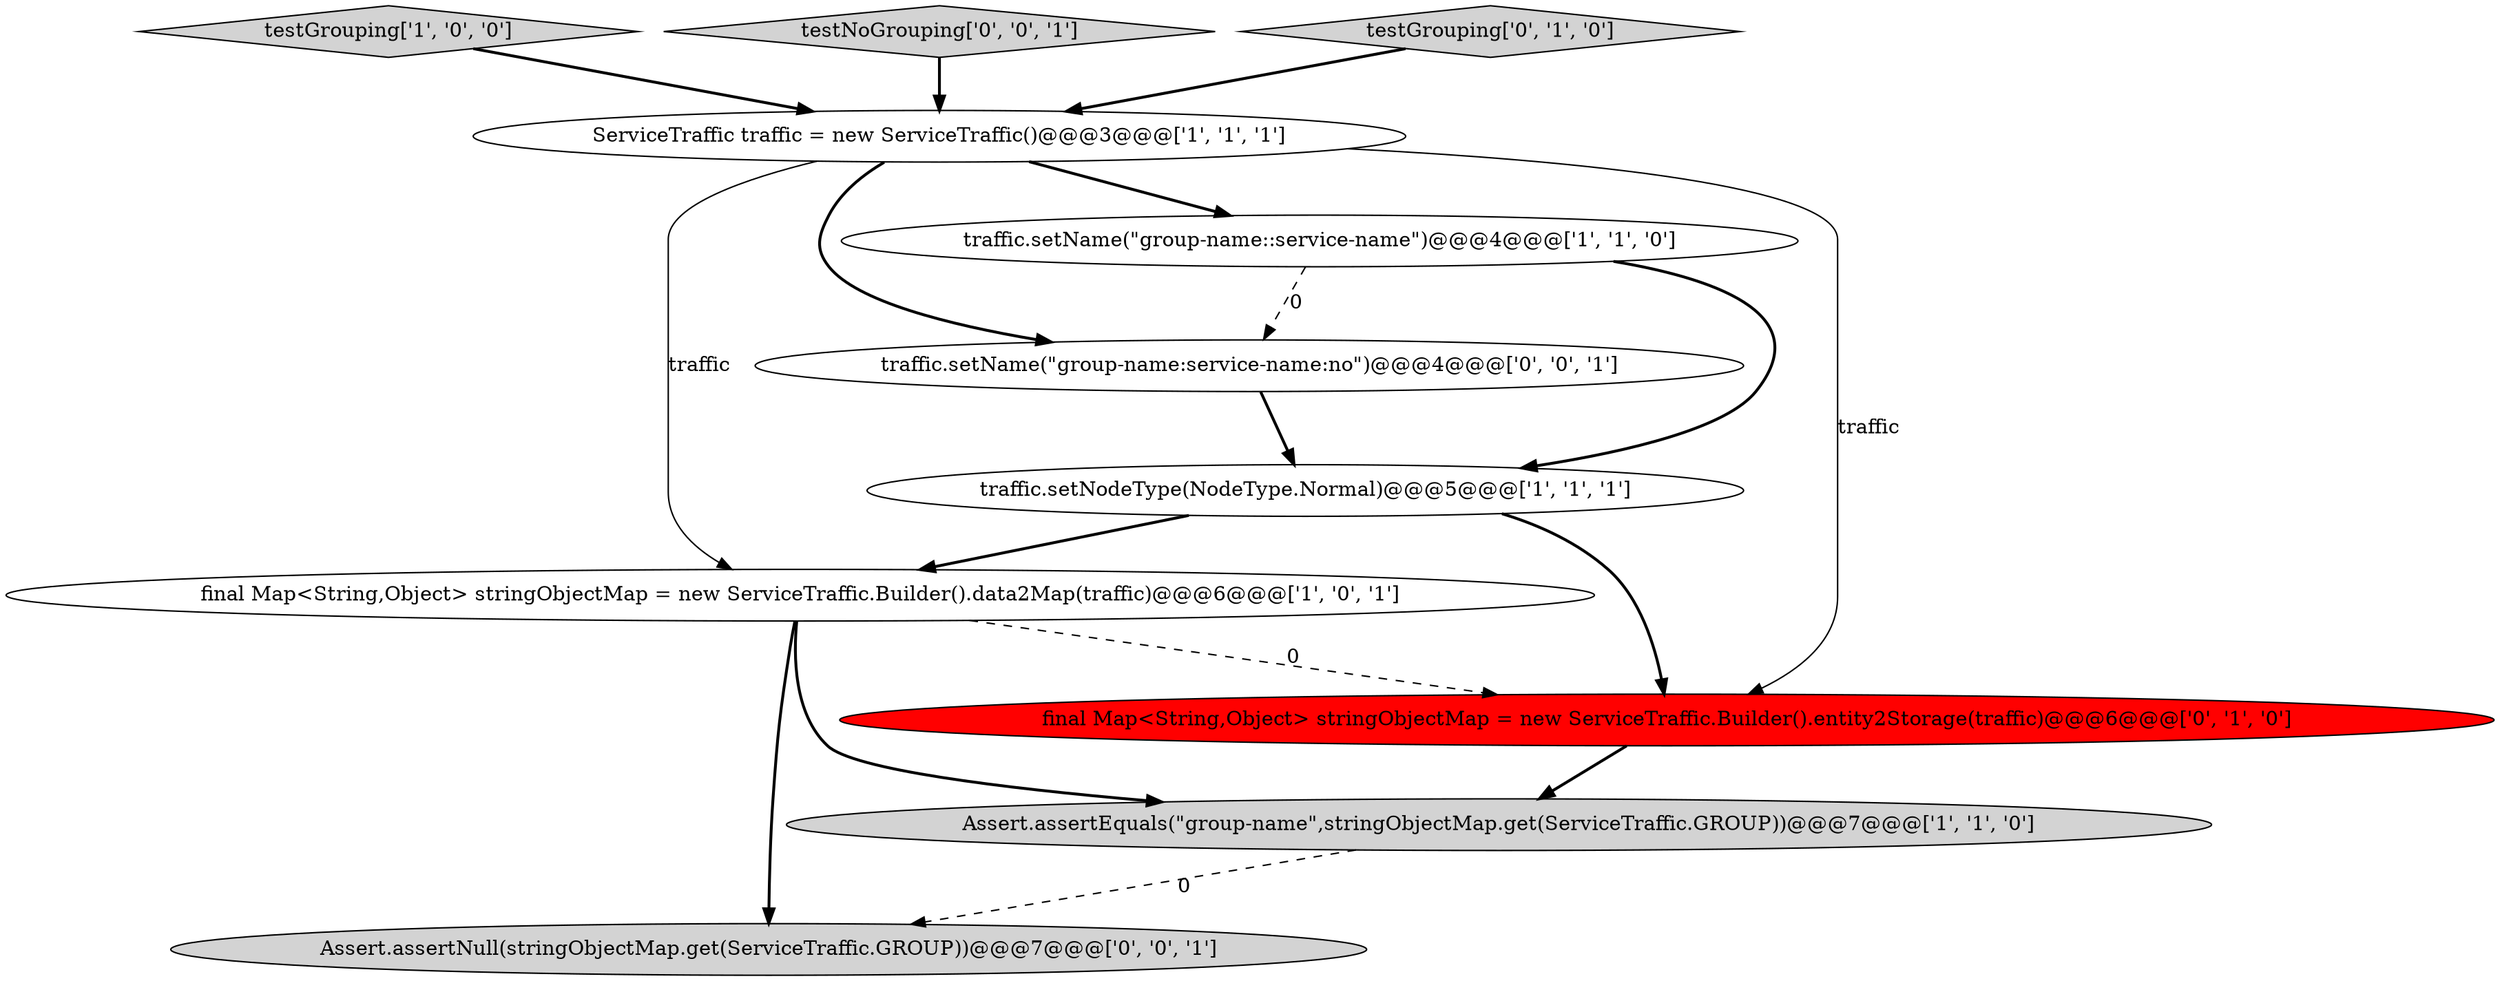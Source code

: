 digraph {
3 [style = filled, label = "testGrouping['1', '0', '0']", fillcolor = lightgray, shape = diamond image = "AAA0AAABBB1BBB"];
1 [style = filled, label = "traffic.setName(\"group-name::service-name\")@@@4@@@['1', '1', '0']", fillcolor = white, shape = ellipse image = "AAA0AAABBB1BBB"];
9 [style = filled, label = "testNoGrouping['0', '0', '1']", fillcolor = lightgray, shape = diamond image = "AAA0AAABBB3BBB"];
4 [style = filled, label = "traffic.setNodeType(NodeType.Normal)@@@5@@@['1', '1', '1']", fillcolor = white, shape = ellipse image = "AAA0AAABBB1BBB"];
5 [style = filled, label = "final Map<String,Object> stringObjectMap = new ServiceTraffic.Builder().data2Map(traffic)@@@6@@@['1', '0', '1']", fillcolor = white, shape = ellipse image = "AAA0AAABBB1BBB"];
6 [style = filled, label = "final Map<String,Object> stringObjectMap = new ServiceTraffic.Builder().entity2Storage(traffic)@@@6@@@['0', '1', '0']", fillcolor = red, shape = ellipse image = "AAA1AAABBB2BBB"];
2 [style = filled, label = "ServiceTraffic traffic = new ServiceTraffic()@@@3@@@['1', '1', '1']", fillcolor = white, shape = ellipse image = "AAA0AAABBB1BBB"];
0 [style = filled, label = "Assert.assertEquals(\"group-name\",stringObjectMap.get(ServiceTraffic.GROUP))@@@7@@@['1', '1', '0']", fillcolor = lightgray, shape = ellipse image = "AAA0AAABBB1BBB"];
10 [style = filled, label = "traffic.setName(\"group-name:service-name:no\")@@@4@@@['0', '0', '1']", fillcolor = white, shape = ellipse image = "AAA0AAABBB3BBB"];
8 [style = filled, label = "Assert.assertNull(stringObjectMap.get(ServiceTraffic.GROUP))@@@7@@@['0', '0', '1']", fillcolor = lightgray, shape = ellipse image = "AAA0AAABBB3BBB"];
7 [style = filled, label = "testGrouping['0', '1', '0']", fillcolor = lightgray, shape = diamond image = "AAA0AAABBB2BBB"];
2->6 [style = solid, label="traffic"];
0->8 [style = dashed, label="0"];
5->8 [style = bold, label=""];
1->4 [style = bold, label=""];
6->0 [style = bold, label=""];
1->10 [style = dashed, label="0"];
5->6 [style = dashed, label="0"];
3->2 [style = bold, label=""];
5->0 [style = bold, label=""];
2->10 [style = bold, label=""];
4->6 [style = bold, label=""];
4->5 [style = bold, label=""];
7->2 [style = bold, label=""];
2->1 [style = bold, label=""];
9->2 [style = bold, label=""];
2->5 [style = solid, label="traffic"];
10->4 [style = bold, label=""];
}

